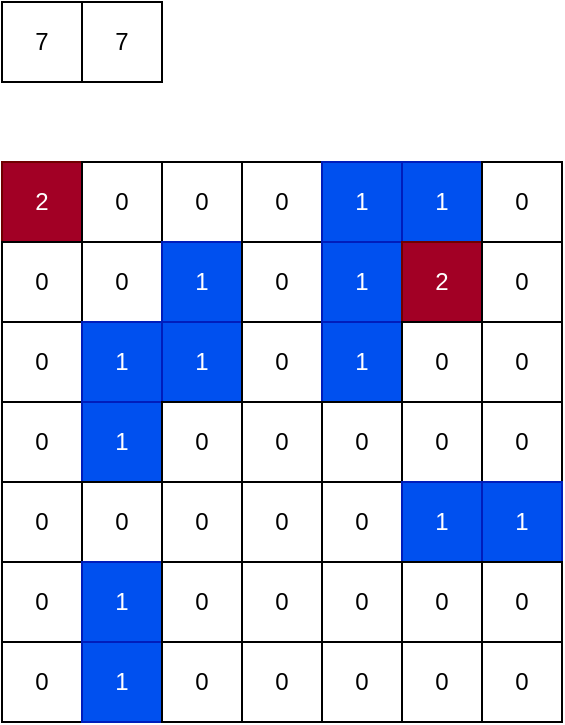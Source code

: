 <mxfile version="15.8.7" type="device"><diagram id="cYunL3mr5HGvmv7-E_qg" name="페이지-1"><mxGraphModel dx="630" dy="421" grid="1" gridSize="10" guides="1" tooltips="1" connect="1" arrows="1" fold="1" page="1" pageScale="1" pageWidth="10000" pageHeight="10000" math="0" shadow="0"><root><mxCell id="0"/><mxCell id="1" parent="0"/><mxCell id="A5PhNnYOP9pOL20wKx2u-2" value="2" style="rounded=0;whiteSpace=wrap;html=1;fillColor=#a20025;fontColor=#ffffff;strokeColor=#6F0000;" vertex="1" parent="1"><mxGeometry x="1080" y="560" width="40" height="40" as="geometry"/></mxCell><mxCell id="A5PhNnYOP9pOL20wKx2u-3" value="0" style="rounded=0;whiteSpace=wrap;html=1;" vertex="1" parent="1"><mxGeometry x="1120" y="560" width="40" height="40" as="geometry"/></mxCell><mxCell id="A5PhNnYOP9pOL20wKx2u-4" value="0" style="rounded=0;whiteSpace=wrap;html=1;" vertex="1" parent="1"><mxGeometry x="1160" y="560" width="40" height="40" as="geometry"/></mxCell><mxCell id="A5PhNnYOP9pOL20wKx2u-5" value="0" style="rounded=0;whiteSpace=wrap;html=1;" vertex="1" parent="1"><mxGeometry x="1200" y="560" width="40" height="40" as="geometry"/></mxCell><mxCell id="A5PhNnYOP9pOL20wKx2u-6" value="1" style="rounded=0;whiteSpace=wrap;html=1;fillColor=#0050ef;fontColor=#ffffff;strokeColor=#001DBC;" vertex="1" parent="1"><mxGeometry x="1240" y="560" width="40" height="40" as="geometry"/></mxCell><mxCell id="A5PhNnYOP9pOL20wKx2u-7" value="1" style="rounded=0;whiteSpace=wrap;html=1;fillColor=#0050ef;fontColor=#ffffff;strokeColor=#001DBC;" vertex="1" parent="1"><mxGeometry x="1280" y="560" width="40" height="40" as="geometry"/></mxCell><mxCell id="A5PhNnYOP9pOL20wKx2u-8" value="0" style="rounded=0;whiteSpace=wrap;html=1;" vertex="1" parent="1"><mxGeometry x="1320" y="560" width="40" height="40" as="geometry"/></mxCell><mxCell id="A5PhNnYOP9pOL20wKx2u-9" value="0" style="rounded=0;whiteSpace=wrap;html=1;" vertex="1" parent="1"><mxGeometry x="1080" y="600" width="40" height="40" as="geometry"/></mxCell><mxCell id="A5PhNnYOP9pOL20wKx2u-10" value="0" style="rounded=0;whiteSpace=wrap;html=1;" vertex="1" parent="1"><mxGeometry x="1120" y="600" width="40" height="40" as="geometry"/></mxCell><mxCell id="A5PhNnYOP9pOL20wKx2u-11" value="1" style="rounded=0;whiteSpace=wrap;html=1;fillColor=#0050ef;fontColor=#ffffff;strokeColor=#001DBC;" vertex="1" parent="1"><mxGeometry x="1160" y="600" width="40" height="40" as="geometry"/></mxCell><mxCell id="A5PhNnYOP9pOL20wKx2u-12" value="0" style="rounded=0;whiteSpace=wrap;html=1;" vertex="1" parent="1"><mxGeometry x="1200" y="600" width="40" height="40" as="geometry"/></mxCell><mxCell id="A5PhNnYOP9pOL20wKx2u-13" value="1" style="rounded=0;whiteSpace=wrap;html=1;fillColor=#0050ef;fontColor=#ffffff;strokeColor=#001DBC;" vertex="1" parent="1"><mxGeometry x="1240" y="600" width="40" height="40" as="geometry"/></mxCell><mxCell id="A5PhNnYOP9pOL20wKx2u-14" value="2" style="rounded=0;whiteSpace=wrap;html=1;fillColor=#a20025;fontColor=#ffffff;strokeColor=#6F0000;" vertex="1" parent="1"><mxGeometry x="1280" y="600" width="40" height="40" as="geometry"/></mxCell><mxCell id="A5PhNnYOP9pOL20wKx2u-15" value="0" style="rounded=0;whiteSpace=wrap;html=1;" vertex="1" parent="1"><mxGeometry x="1320" y="600" width="40" height="40" as="geometry"/></mxCell><mxCell id="A5PhNnYOP9pOL20wKx2u-16" value="0" style="rounded=0;whiteSpace=wrap;html=1;" vertex="1" parent="1"><mxGeometry x="1080" y="640" width="40" height="40" as="geometry"/></mxCell><mxCell id="A5PhNnYOP9pOL20wKx2u-17" value="1" style="rounded=0;whiteSpace=wrap;html=1;fillColor=#0050ef;fontColor=#ffffff;strokeColor=#001DBC;" vertex="1" parent="1"><mxGeometry x="1120" y="640" width="40" height="40" as="geometry"/></mxCell><mxCell id="A5PhNnYOP9pOL20wKx2u-18" value="1" style="rounded=0;whiteSpace=wrap;html=1;fillColor=#0050ef;fontColor=#ffffff;strokeColor=#001DBC;" vertex="1" parent="1"><mxGeometry x="1160" y="640" width="40" height="40" as="geometry"/></mxCell><mxCell id="A5PhNnYOP9pOL20wKx2u-19" value="0" style="rounded=0;whiteSpace=wrap;html=1;" vertex="1" parent="1"><mxGeometry x="1200" y="640" width="40" height="40" as="geometry"/></mxCell><mxCell id="A5PhNnYOP9pOL20wKx2u-20" value="1" style="rounded=0;whiteSpace=wrap;html=1;fillColor=#0050ef;fontColor=#ffffff;strokeColor=#001DBC;" vertex="1" parent="1"><mxGeometry x="1240" y="640" width="40" height="40" as="geometry"/></mxCell><mxCell id="A5PhNnYOP9pOL20wKx2u-21" value="0" style="rounded=0;whiteSpace=wrap;html=1;" vertex="1" parent="1"><mxGeometry x="1280" y="640" width="40" height="40" as="geometry"/></mxCell><mxCell id="A5PhNnYOP9pOL20wKx2u-22" value="0" style="rounded=0;whiteSpace=wrap;html=1;" vertex="1" parent="1"><mxGeometry x="1320" y="640" width="40" height="40" as="geometry"/></mxCell><mxCell id="A5PhNnYOP9pOL20wKx2u-23" value="0" style="rounded=0;whiteSpace=wrap;html=1;" vertex="1" parent="1"><mxGeometry x="1080" y="680" width="40" height="40" as="geometry"/></mxCell><mxCell id="A5PhNnYOP9pOL20wKx2u-24" value="1" style="rounded=0;whiteSpace=wrap;html=1;fillColor=#0050ef;fontColor=#ffffff;strokeColor=#001DBC;" vertex="1" parent="1"><mxGeometry x="1120" y="680" width="40" height="40" as="geometry"/></mxCell><mxCell id="A5PhNnYOP9pOL20wKx2u-25" value="0" style="rounded=0;whiteSpace=wrap;html=1;" vertex="1" parent="1"><mxGeometry x="1160" y="680" width="40" height="40" as="geometry"/></mxCell><mxCell id="A5PhNnYOP9pOL20wKx2u-26" value="0" style="rounded=0;whiteSpace=wrap;html=1;" vertex="1" parent="1"><mxGeometry x="1200" y="680" width="40" height="40" as="geometry"/></mxCell><mxCell id="A5PhNnYOP9pOL20wKx2u-27" value="0" style="rounded=0;whiteSpace=wrap;html=1;" vertex="1" parent="1"><mxGeometry x="1240" y="680" width="40" height="40" as="geometry"/></mxCell><mxCell id="A5PhNnYOP9pOL20wKx2u-28" value="0" style="rounded=0;whiteSpace=wrap;html=1;" vertex="1" parent="1"><mxGeometry x="1280" y="680" width="40" height="40" as="geometry"/></mxCell><mxCell id="A5PhNnYOP9pOL20wKx2u-29" value="0" style="rounded=0;whiteSpace=wrap;html=1;" vertex="1" parent="1"><mxGeometry x="1320" y="680" width="40" height="40" as="geometry"/></mxCell><mxCell id="A5PhNnYOP9pOL20wKx2u-30" value="0" style="rounded=0;whiteSpace=wrap;html=1;" vertex="1" parent="1"><mxGeometry x="1080" y="720" width="40" height="40" as="geometry"/></mxCell><mxCell id="A5PhNnYOP9pOL20wKx2u-31" value="0" style="rounded=0;whiteSpace=wrap;html=1;" vertex="1" parent="1"><mxGeometry x="1120" y="720" width="40" height="40" as="geometry"/></mxCell><mxCell id="A5PhNnYOP9pOL20wKx2u-32" value="0" style="rounded=0;whiteSpace=wrap;html=1;" vertex="1" parent="1"><mxGeometry x="1160" y="720" width="40" height="40" as="geometry"/></mxCell><mxCell id="A5PhNnYOP9pOL20wKx2u-33" value="0" style="rounded=0;whiteSpace=wrap;html=1;" vertex="1" parent="1"><mxGeometry x="1200" y="720" width="40" height="40" as="geometry"/></mxCell><mxCell id="A5PhNnYOP9pOL20wKx2u-34" value="0" style="rounded=0;whiteSpace=wrap;html=1;" vertex="1" parent="1"><mxGeometry x="1240" y="720" width="40" height="40" as="geometry"/></mxCell><mxCell id="A5PhNnYOP9pOL20wKx2u-35" value="1" style="rounded=0;whiteSpace=wrap;html=1;fillColor=#0050ef;fontColor=#ffffff;strokeColor=#001DBC;" vertex="1" parent="1"><mxGeometry x="1280" y="720" width="40" height="40" as="geometry"/></mxCell><mxCell id="A5PhNnYOP9pOL20wKx2u-36" value="1" style="rounded=0;whiteSpace=wrap;html=1;fillColor=#0050ef;fontColor=#ffffff;strokeColor=#001DBC;" vertex="1" parent="1"><mxGeometry x="1320" y="720" width="40" height="40" as="geometry"/></mxCell><mxCell id="A5PhNnYOP9pOL20wKx2u-37" value="0" style="rounded=0;whiteSpace=wrap;html=1;" vertex="1" parent="1"><mxGeometry x="1080" y="760" width="40" height="40" as="geometry"/></mxCell><mxCell id="A5PhNnYOP9pOL20wKx2u-38" value="1" style="rounded=0;whiteSpace=wrap;html=1;fillColor=#0050ef;fontColor=#ffffff;strokeColor=#001DBC;" vertex="1" parent="1"><mxGeometry x="1120" y="760" width="40" height="40" as="geometry"/></mxCell><mxCell id="A5PhNnYOP9pOL20wKx2u-39" value="0" style="rounded=0;whiteSpace=wrap;html=1;" vertex="1" parent="1"><mxGeometry x="1160" y="760" width="40" height="40" as="geometry"/></mxCell><mxCell id="A5PhNnYOP9pOL20wKx2u-40" value="0" style="rounded=0;whiteSpace=wrap;html=1;" vertex="1" parent="1"><mxGeometry x="1200" y="760" width="40" height="40" as="geometry"/></mxCell><mxCell id="A5PhNnYOP9pOL20wKx2u-41" value="0" style="rounded=0;whiteSpace=wrap;html=1;" vertex="1" parent="1"><mxGeometry x="1240" y="760" width="40" height="40" as="geometry"/></mxCell><mxCell id="A5PhNnYOP9pOL20wKx2u-42" value="0" style="rounded=0;whiteSpace=wrap;html=1;" vertex="1" parent="1"><mxGeometry x="1280" y="760" width="40" height="40" as="geometry"/></mxCell><mxCell id="A5PhNnYOP9pOL20wKx2u-43" value="0" style="rounded=0;whiteSpace=wrap;html=1;" vertex="1" parent="1"><mxGeometry x="1320" y="760" width="40" height="40" as="geometry"/></mxCell><mxCell id="A5PhNnYOP9pOL20wKx2u-44" value="0" style="rounded=0;whiteSpace=wrap;html=1;" vertex="1" parent="1"><mxGeometry x="1080" y="800" width="40" height="40" as="geometry"/></mxCell><mxCell id="A5PhNnYOP9pOL20wKx2u-45" value="1" style="rounded=0;whiteSpace=wrap;html=1;fillColor=#0050ef;fontColor=#ffffff;strokeColor=#001DBC;" vertex="1" parent="1"><mxGeometry x="1120" y="800" width="40" height="40" as="geometry"/></mxCell><mxCell id="A5PhNnYOP9pOL20wKx2u-46" value="0" style="rounded=0;whiteSpace=wrap;html=1;" vertex="1" parent="1"><mxGeometry x="1160" y="800" width="40" height="40" as="geometry"/></mxCell><mxCell id="A5PhNnYOP9pOL20wKx2u-47" value="0" style="rounded=0;whiteSpace=wrap;html=1;" vertex="1" parent="1"><mxGeometry x="1200" y="800" width="40" height="40" as="geometry"/></mxCell><mxCell id="A5PhNnYOP9pOL20wKx2u-48" value="0" style="rounded=0;whiteSpace=wrap;html=1;" vertex="1" parent="1"><mxGeometry x="1240" y="800" width="40" height="40" as="geometry"/></mxCell><mxCell id="A5PhNnYOP9pOL20wKx2u-49" value="0" style="rounded=0;whiteSpace=wrap;html=1;" vertex="1" parent="1"><mxGeometry x="1280" y="800" width="40" height="40" as="geometry"/></mxCell><mxCell id="A5PhNnYOP9pOL20wKx2u-50" value="0" style="rounded=0;whiteSpace=wrap;html=1;" vertex="1" parent="1"><mxGeometry x="1320" y="800" width="40" height="40" as="geometry"/></mxCell><mxCell id="A5PhNnYOP9pOL20wKx2u-51" value="7" style="rounded=0;whiteSpace=wrap;html=1;" vertex="1" parent="1"><mxGeometry x="1080" y="480" width="40" height="40" as="geometry"/></mxCell><mxCell id="A5PhNnYOP9pOL20wKx2u-52" value="7" style="rounded=0;whiteSpace=wrap;html=1;" vertex="1" parent="1"><mxGeometry x="1120" y="480" width="40" height="40" as="geometry"/></mxCell></root></mxGraphModel></diagram></mxfile>
